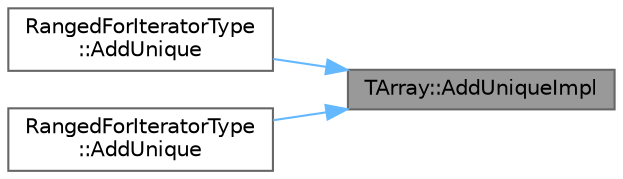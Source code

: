 digraph "TArray::AddUniqueImpl"
{
 // INTERACTIVE_SVG=YES
 // LATEX_PDF_SIZE
  bgcolor="transparent";
  edge [fontname=Helvetica,fontsize=10,labelfontname=Helvetica,labelfontsize=10];
  node [fontname=Helvetica,fontsize=10,shape=box,height=0.2,width=0.4];
  rankdir="RL";
  Node1 [id="Node000001",label="TArray::AddUniqueImpl",height=0.2,width=0.4,color="gray40", fillcolor="grey60", style="filled", fontcolor="black",tooltip="Adds unique element to array if it doesn't exist."];
  Node1 -> Node2 [id="edge1_Node000001_Node000002",dir="back",color="steelblue1",style="solid",tooltip=" "];
  Node2 [id="Node000002",label="RangedForIteratorType\l::AddUnique",height=0.2,width=0.4,color="grey40", fillcolor="white", style="filled",URL="$d4/d52/classTArray.html#a172eaa6d1591f717e2e1bcc3d5d606ac",tooltip=" "];
  Node1 -> Node3 [id="edge2_Node000001_Node000003",dir="back",color="steelblue1",style="solid",tooltip=" "];
  Node3 [id="Node000003",label="RangedForIteratorType\l::AddUnique",height=0.2,width=0.4,color="grey40", fillcolor="white", style="filled",URL="$d4/d52/classTArray.html#ac002bc5bff03e6d59914273ce9af31b2",tooltip=" "];
}
